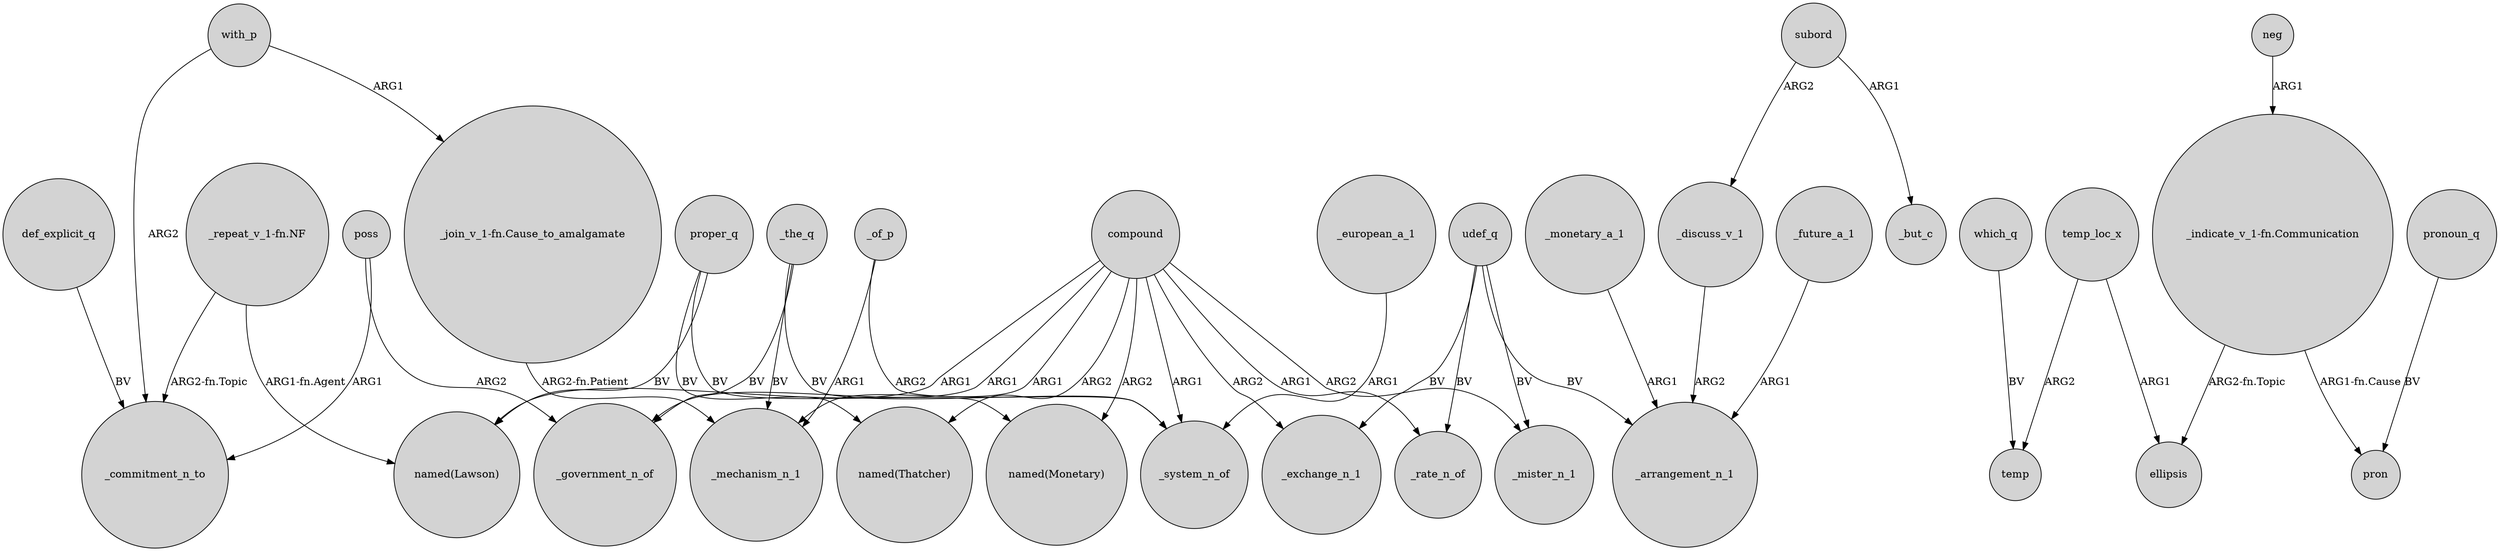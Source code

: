 digraph {
	node [shape=circle style=filled]
	proper_q -> "named(Monetary)" [label=BV]
	"_join_v_1-fn.Cause_to_amalgamate" -> _mechanism_n_1 [label="ARG2-fn.Patient"]
	which_q -> temp [label=BV]
	def_explicit_q -> _commitment_n_to [label=BV]
	compound -> _government_n_of [label=ARG1]
	compound -> _system_n_of [label=ARG1]
	"_repeat_v_1-fn.NF" -> "named(Lawson)" [label="ARG1-fn.Agent"]
	compound -> _mister_n_1 [label=ARG2]
	compound -> _rate_n_of [label=ARG1]
	udef_q -> _mister_n_1 [label=BV]
	udef_q -> _rate_n_of [label=BV]
	_of_p -> _mechanism_n_1 [label=ARG1]
	_of_p -> _system_n_of [label=ARG2]
	neg -> "_indicate_v_1-fn.Communication" [label=ARG1]
	with_p -> _commitment_n_to [label=ARG2]
	subord -> _but_c [label=ARG1]
	udef_q -> _arrangement_n_1 [label=BV]
	compound -> _exchange_n_1 [label=ARG2]
	"_indicate_v_1-fn.Communication" -> pron [label="ARG1-fn.Cause"]
	"_indicate_v_1-fn.Communication" -> ellipsis [label="ARG2-fn.Topic"]
	pronoun_q -> pron [label=BV]
	_monetary_a_1 -> _arrangement_n_1 [label=ARG1]
	temp_loc_x -> temp [label=ARG2]
	with_p -> "_join_v_1-fn.Cause_to_amalgamate" [label=ARG1]
	_discuss_v_1 -> _arrangement_n_1 [label=ARG2]
	compound -> "named(Lawson)" [label=ARG1]
	proper_q -> "named(Lawson)" [label=BV]
	temp_loc_x -> ellipsis [label=ARG1]
	"_repeat_v_1-fn.NF" -> _commitment_n_to [label="ARG2-fn.Topic"]
	_the_q -> _government_n_of [label=BV]
	_european_a_1 -> _system_n_of [label=ARG1]
	_the_q -> _mechanism_n_1 [label=BV]
	_the_q -> _system_n_of [label=BV]
	poss -> _commitment_n_to [label=ARG1]
	udef_q -> _exchange_n_1 [label=BV]
	_future_a_1 -> _arrangement_n_1 [label=ARG1]
	subord -> _discuss_v_1 [label=ARG2]
	compound -> _mechanism_n_1 [label=ARG1]
	poss -> _government_n_of [label=ARG2]
	proper_q -> "named(Thatcher)" [label=BV]
	compound -> "named(Thatcher)" [label=ARG2]
	compound -> "named(Monetary)" [label=ARG2]
}

